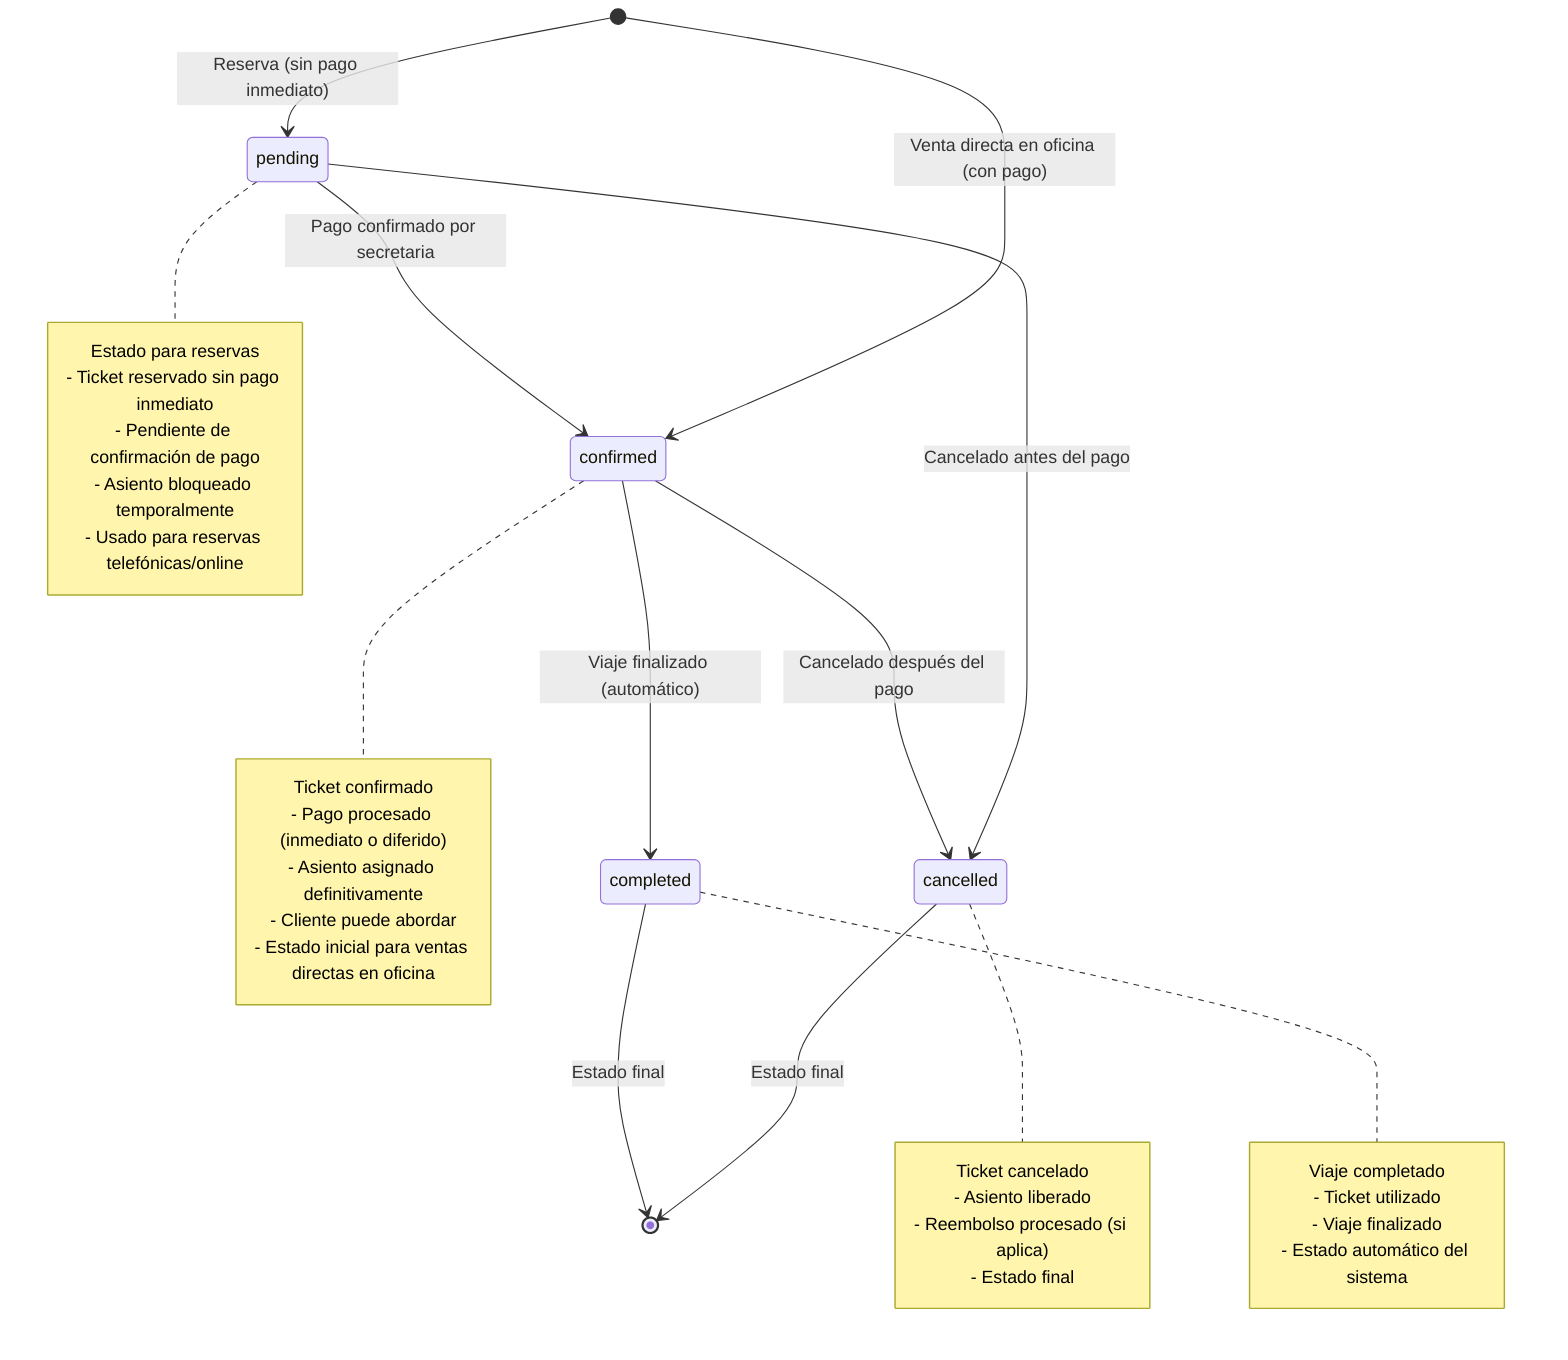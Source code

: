 %% Diagrama de Estados: Tickets (Trans Comarapa)
%% Estados basados en el sistema real implementado
stateDiagram-v2
    [*] --> pending : Reserva (sin pago inmediato)
    [*] --> confirmed : Venta directa en oficina (con pago)
    
    pending --> confirmed : Pago confirmado por secretaria
    pending --> cancelled : Cancelado antes del pago
    
    confirmed --> completed : Viaje finalizado (automático)
    confirmed --> cancelled : Cancelado después del pago
    
    cancelled --> [*] : Estado final
    completed --> [*] : Estado final
    
    note right of pending
        Estado para reservas
        - Ticket reservado sin pago inmediato
        - Pendiente de confirmación de pago
        - Asiento bloqueado temporalmente
        - Usado para reservas telefónicas/online
    end note
    
    note right of confirmed
        Ticket confirmado
        - Pago procesado (inmediato o diferido)
        - Asiento asignado definitivamente
        - Cliente puede abordar
        - Estado inicial para ventas directas en oficina
    end note
    
    note right of completed
        Viaje completado
        - Ticket utilizado
        - Viaje finalizado
        - Estado automático del sistema
    end note
    
    note right of cancelled
        Ticket cancelado
        - Asiento liberado
        - Reembolso procesado (si aplica)
        - Estado final
    end note